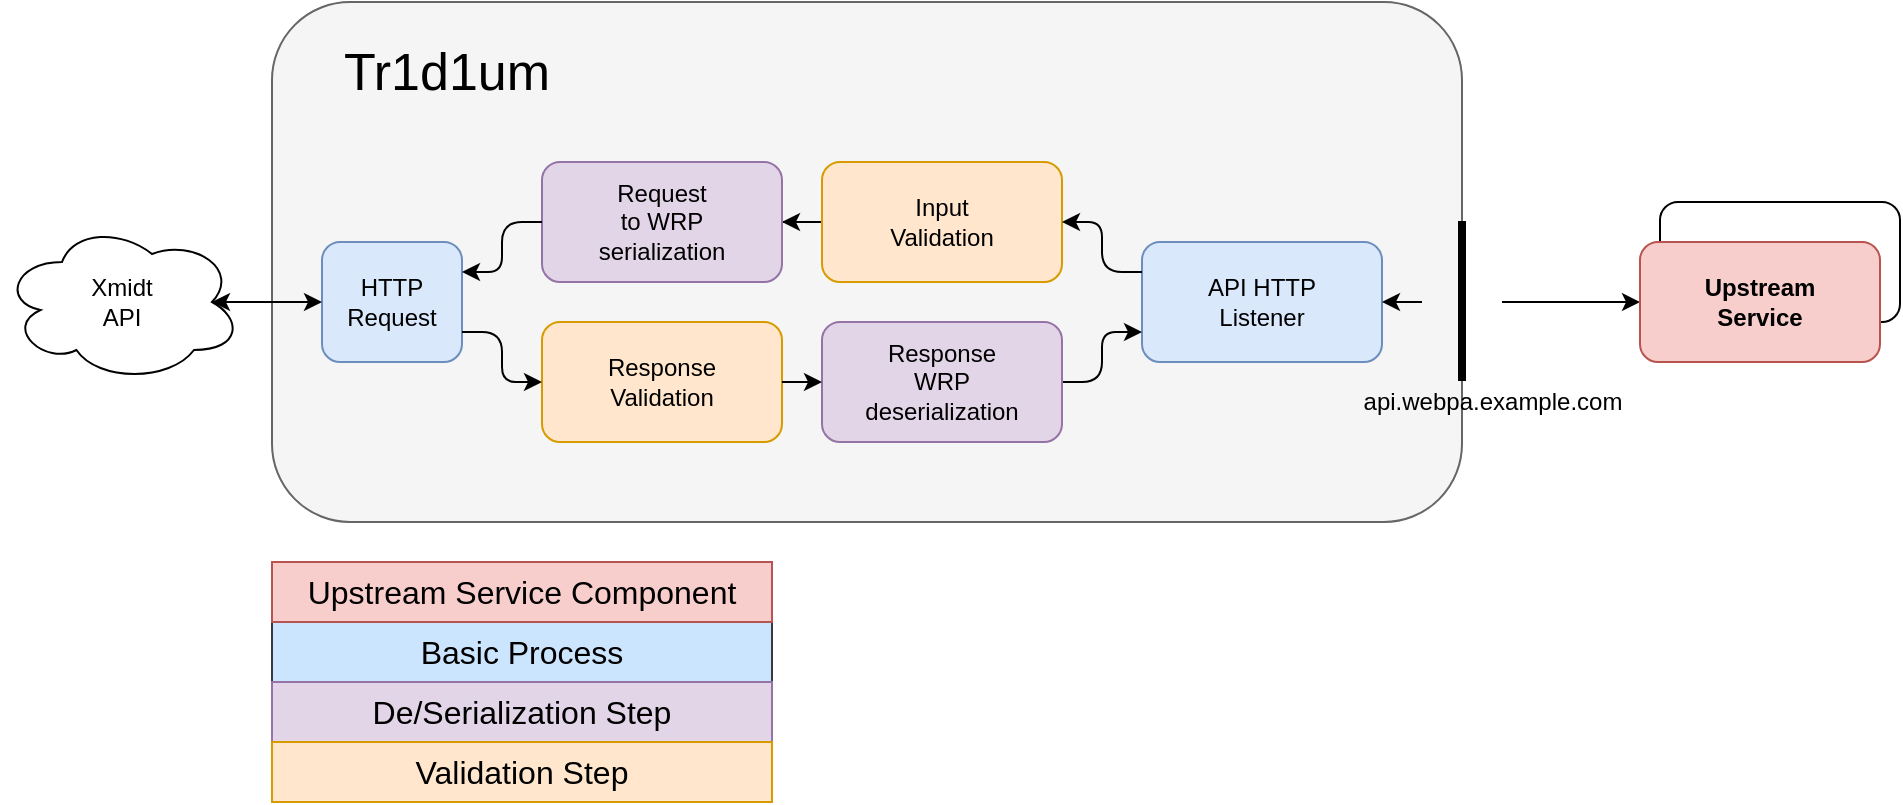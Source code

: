 <mxfile version="10.9.5" type="device"><diagram id="2vp0wOrSuc80l30onKz-" name="Page-1"><mxGraphModel dx="1952" dy="1002" grid="1" gridSize="10" guides="1" tooltips="1" connect="1" arrows="1" fold="1" page="1" pageScale="1" pageWidth="850" pageHeight="1100" math="0" shadow="0"><root><mxCell id="0"/><mxCell id="1" parent="0"/><mxCell id="FB4sUVVc26qe26dfS8RR-21" value="" style="rounded=1;whiteSpace=wrap;html=1;fillColor=#f5f5f5;strokeColor=#666666;fontColor=#333333;" vertex="1" parent="1"><mxGeometry x="-45" y="440" width="595" height="260" as="geometry"/></mxCell><mxCell id="FB4sUVVc26qe26dfS8RR-3" value="" style="edgeStyle=orthogonalEdgeStyle;rounded=0;orthogonalLoop=1;jettySize=auto;html=1;" edge="1" parent="1" source="FB4sUVVc26qe26dfS8RR-1" target="FB4sUVVc26qe26dfS8RR-2"><mxGeometry relative="1" as="geometry"/></mxCell><mxCell id="FB4sUVVc26qe26dfS8RR-1" value="Input&lt;br&gt;Validation" style="rounded=1;whiteSpace=wrap;html=1;fillColor=#ffe6cc;strokeColor=#d79b00;" vertex="1" parent="1"><mxGeometry x="230" y="520" width="120" height="60" as="geometry"/></mxCell><mxCell id="FB4sUVVc26qe26dfS8RR-10" value="API HTTP&lt;br&gt;Listener" style="rounded=1;whiteSpace=wrap;html=1;fillColor=#dae8fc;strokeColor=#6c8ebf;" vertex="1" parent="1"><mxGeometry x="390" y="560" width="120" height="60" as="geometry"/></mxCell><mxCell id="FB4sUVVc26qe26dfS8RR-2" value="Request&lt;br&gt;to WRP&lt;br&gt;serialization" style="rounded=1;whiteSpace=wrap;html=1;fillColor=#e1d5e7;strokeColor=#9673a6;" vertex="1" parent="1"><mxGeometry x="90" y="520" width="120" height="60" as="geometry"/></mxCell><mxCell id="FB4sUVVc26qe26dfS8RR-6" value="HTTP&lt;br&gt;Request" style="rounded=1;whiteSpace=wrap;html=1;fillColor=#dae8fc;strokeColor=#6c8ebf;" vertex="1" parent="1"><mxGeometry x="-20" y="560" width="70" height="60" as="geometry"/></mxCell><mxCell id="FB4sUVVc26qe26dfS8RR-4" value="Response&lt;br&gt;Validation" style="rounded=1;whiteSpace=wrap;html=1;fillColor=#ffe6cc;strokeColor=#d79b00;" vertex="1" parent="1"><mxGeometry x="90" y="600" width="120" height="60" as="geometry"/></mxCell><mxCell id="FB4sUVVc26qe26dfS8RR-18" style="rounded=0;orthogonalLoop=1;jettySize=auto;html=1;exitX=0.875;exitY=0.5;exitDx=0;exitDy=0;exitPerimeter=0;entryX=0;entryY=0.5;entryDx=0;entryDy=0;startArrow=classic;startFill=1;endArrow=classic;endFill=1;" edge="1" parent="1" source="FB4sUVVc26qe26dfS8RR-5" target="FB4sUVVc26qe26dfS8RR-6"><mxGeometry relative="1" as="geometry"/></mxCell><mxCell id="FB4sUVVc26qe26dfS8RR-5" value="Xmidt&lt;br&gt;API" style="ellipse;shape=cloud;whiteSpace=wrap;html=1;" vertex="1" parent="1"><mxGeometry x="-180" y="550" width="120" height="80" as="geometry"/></mxCell><mxCell id="FB4sUVVc26qe26dfS8RR-12" value="" style="endArrow=classic;html=1;exitX=1;exitY=0.5;exitDx=0;exitDy=0;entryX=0;entryY=0.75;entryDx=0;entryDy=0;edgeStyle=elbowEdgeStyle;" edge="1" parent="1" source="FB4sUVVc26qe26dfS8RR-19" target="FB4sUVVc26qe26dfS8RR-10"><mxGeometry width="50" height="50" relative="1" as="geometry"><mxPoint x="-145" y="860" as="sourcePoint"/><mxPoint x="-95" y="810" as="targetPoint"/></mxGeometry></mxCell><mxCell id="FB4sUVVc26qe26dfS8RR-14" value="" style="endArrow=classic;html=1;entryX=1;entryY=0.5;entryDx=0;entryDy=0;exitX=0;exitY=0.25;exitDx=0;exitDy=0;edgeStyle=elbowEdgeStyle;" edge="1" parent="1" source="FB4sUVVc26qe26dfS8RR-10" target="FB4sUVVc26qe26dfS8RR-1"><mxGeometry width="50" height="50" relative="1" as="geometry"><mxPoint x="-55" y="860" as="sourcePoint"/><mxPoint x="-5" y="810" as="targetPoint"/></mxGeometry></mxCell><mxCell id="FB4sUVVc26qe26dfS8RR-15" value="" style="endArrow=classic;html=1;exitX=1;exitY=0.75;exitDx=0;exitDy=0;entryX=0;entryY=0.5;entryDx=0;entryDy=0;edgeStyle=elbowEdgeStyle;" edge="1" parent="1" source="FB4sUVVc26qe26dfS8RR-6" target="FB4sUVVc26qe26dfS8RR-4"><mxGeometry width="50" height="50" relative="1" as="geometry"><mxPoint x="-30" y="860" as="sourcePoint"/><mxPoint x="20" y="810" as="targetPoint"/></mxGeometry></mxCell><mxCell id="FB4sUVVc26qe26dfS8RR-16" value="" style="endArrow=classic;html=1;exitX=0;exitY=0.5;exitDx=0;exitDy=0;entryX=1;entryY=0.25;entryDx=0;entryDy=0;edgeStyle=elbowEdgeStyle;" edge="1" parent="1" source="FB4sUVVc26qe26dfS8RR-2" target="FB4sUVVc26qe26dfS8RR-6"><mxGeometry width="50" height="50" relative="1" as="geometry"><mxPoint x="110.2" y="615" as="sourcePoint"/><mxPoint x="180.2" y="640.2" as="targetPoint"/></mxGeometry></mxCell><mxCell id="FB4sUVVc26qe26dfS8RR-19" value="Response&lt;br&gt;WRP&lt;br&gt;deserialization" style="rounded=1;whiteSpace=wrap;html=1;fillColor=#e1d5e7;strokeColor=#9673a6;" vertex="1" parent="1"><mxGeometry x="230" y="600" width="120" height="60" as="geometry"/></mxCell><mxCell id="FB4sUVVc26qe26dfS8RR-20" value="" style="endArrow=classic;html=1;exitX=1;exitY=0.5;exitDx=0;exitDy=0;edgeStyle=elbowEdgeStyle;" edge="1" parent="1" source="FB4sUVVc26qe26dfS8RR-4" target="FB4sUVVc26qe26dfS8RR-19"><mxGeometry width="50" height="50" relative="1" as="geometry"><mxPoint x="210.238" y="630.143" as="sourcePoint"/><mxPoint x="390.238" y="604.905" as="targetPoint"/></mxGeometry></mxCell><mxCell id="FB4sUVVc26qe26dfS8RR-22" value="" style="group" vertex="1" connectable="0" parent="1"><mxGeometry x="480" y="549.5" width="160" height="100" as="geometry"/></mxCell><mxCell id="FB4sUVVc26qe26dfS8RR-23" value="" style="line;strokeWidth=4;direction=south;html=1;perimeter=backbonePerimeter;points=[];outlineConnect=0;shadow=0;glass=0;comic=0;align=right;" vertex="1" parent="FB4sUVVc26qe26dfS8RR-22"><mxGeometry x="65" width="10" height="80" as="geometry"/></mxCell><mxCell id="FB4sUVVc26qe26dfS8RR-24" value="api.webpa.example.com " style="text;html=1;resizable=0;points=[];autosize=1;align=center;verticalAlign=top;spacingTop=-4;labelBorderColor=none;spacingLeft=10;spacingRight=0;spacing=2;" vertex="1" parent="FB4sUVVc26qe26dfS8RR-22"><mxGeometry y="80" width="160" height="20" as="geometry"/></mxCell><mxCell id="FB4sUVVc26qe26dfS8RR-26" value="&lt;div align=&quot;center&quot;&gt;&lt;font style=&quot;font-size: 16px&quot;&gt;Basic Process&lt;/font&gt;&lt;/div&gt;" style="rounded=0;whiteSpace=wrap;html=1;shadow=0;glass=0;comic=0;fillColor=#cce5ff;align=center;strokeColor=#36393d;" vertex="1" parent="1"><mxGeometry x="-45" y="750" width="250" height="30" as="geometry"/></mxCell><mxCell id="FB4sUVVc26qe26dfS8RR-27" value="&lt;div align=&quot;center&quot;&gt;&lt;font style=&quot;font-size: 16px&quot;&gt;De/Serialization Step&lt;br&gt;&lt;/font&gt;&lt;/div&gt;" style="rounded=0;whiteSpace=wrap;html=1;shadow=0;glass=0;comic=0;fillColor=#e1d5e7;align=center;strokeColor=#9673a6;" vertex="1" parent="1"><mxGeometry x="-45" y="780" width="250" height="30" as="geometry"/></mxCell><mxCell id="FB4sUVVc26qe26dfS8RR-29" value="&lt;div align=&quot;center&quot;&gt;&lt;font style=&quot;font-size: 16px&quot;&gt;Upstream Service Component&lt;/font&gt;&lt;/div&gt;" style="rounded=0;whiteSpace=wrap;html=1;shadow=0;glass=0;comic=0;fillColor=#f8cecc;align=center;strokeColor=#b85450;" vertex="1" parent="1"><mxGeometry x="-45" y="720" width="250" height="30" as="geometry"/></mxCell><mxCell id="FB4sUVVc26qe26dfS8RR-30" value="&lt;div align=&quot;center&quot;&gt;&lt;font style=&quot;font-size: 16px&quot;&gt;Validation Step&lt;br&gt;&lt;/font&gt;&lt;/div&gt;" style="rounded=0;whiteSpace=wrap;html=1;shadow=0;glass=0;comic=0;fillColor=#ffe6cc;align=center;strokeColor=#d79b00;" vertex="1" parent="1"><mxGeometry x="-45" y="810" width="250" height="30" as="geometry"/></mxCell><mxCell id="FB4sUVVc26qe26dfS8RR-31" value="&lt;font style=&quot;font-size: 26px&quot;&gt;Tr1d1um&lt;/font&gt;" style="text;html=1;strokeColor=none;fillColor=none;align=center;verticalAlign=middle;whiteSpace=wrap;rounded=0;" vertex="1" parent="1"><mxGeometry x="-20" y="460" width="125" height="30" as="geometry"/></mxCell><mxCell id="FB4sUVVc26qe26dfS8RR-39" value="" style="endArrow=none;startArrow=classic;html=1;jumpStyle=gap;endFill=0;startFill=1;" edge="1" parent="1"><mxGeometry width="50" height="50" relative="1" as="geometry"><mxPoint x="639" y="590" as="sourcePoint"/><mxPoint x="570" y="590" as="targetPoint"/></mxGeometry></mxCell><mxCell id="FB4sUVVc26qe26dfS8RR-40" value="" style="group" vertex="1" connectable="0" parent="1"><mxGeometry x="639" y="540" width="130" height="70" as="geometry"/></mxCell><mxCell id="FB4sUVVc26qe26dfS8RR-41" value="" style="group" vertex="1" connectable="0" parent="FB4sUVVc26qe26dfS8RR-40"><mxGeometry width="130" height="70" as="geometry"/></mxCell><mxCell id="FB4sUVVc26qe26dfS8RR-42" value="" style="rounded=1;whiteSpace=wrap;html=1;shadow=0;glass=0;comic=0;" vertex="1" parent="FB4sUVVc26qe26dfS8RR-41"><mxGeometry x="10" width="120" height="60" as="geometry"/></mxCell><mxCell id="FB4sUVVc26qe26dfS8RR-43" value="&lt;div&gt;&lt;b&gt;Upstream&lt;/b&gt;&lt;/div&gt;&lt;div&gt;&lt;b&gt;Service&lt;/b&gt;&lt;/div&gt;" style="rounded=1;whiteSpace=wrap;html=1;shadow=0;comic=0;glass=0;fillColor=#f8cecc;strokeColor=#b85450;" vertex="1" parent="FB4sUVVc26qe26dfS8RR-41"><mxGeometry y="20" width="120" height="60" as="geometry"/></mxCell><mxCell id="FB4sUVVc26qe26dfS8RR-44" value="" style="endArrow=classic;html=1;entryX=1;entryY=0.5;entryDx=0;entryDy=0;" edge="1" parent="1" target="FB4sUVVc26qe26dfS8RR-10"><mxGeometry width="50" height="50" relative="1" as="geometry"><mxPoint x="530" y="590" as="sourcePoint"/><mxPoint x="620" y="640" as="targetPoint"/></mxGeometry></mxCell></root></mxGraphModel></diagram></mxfile>